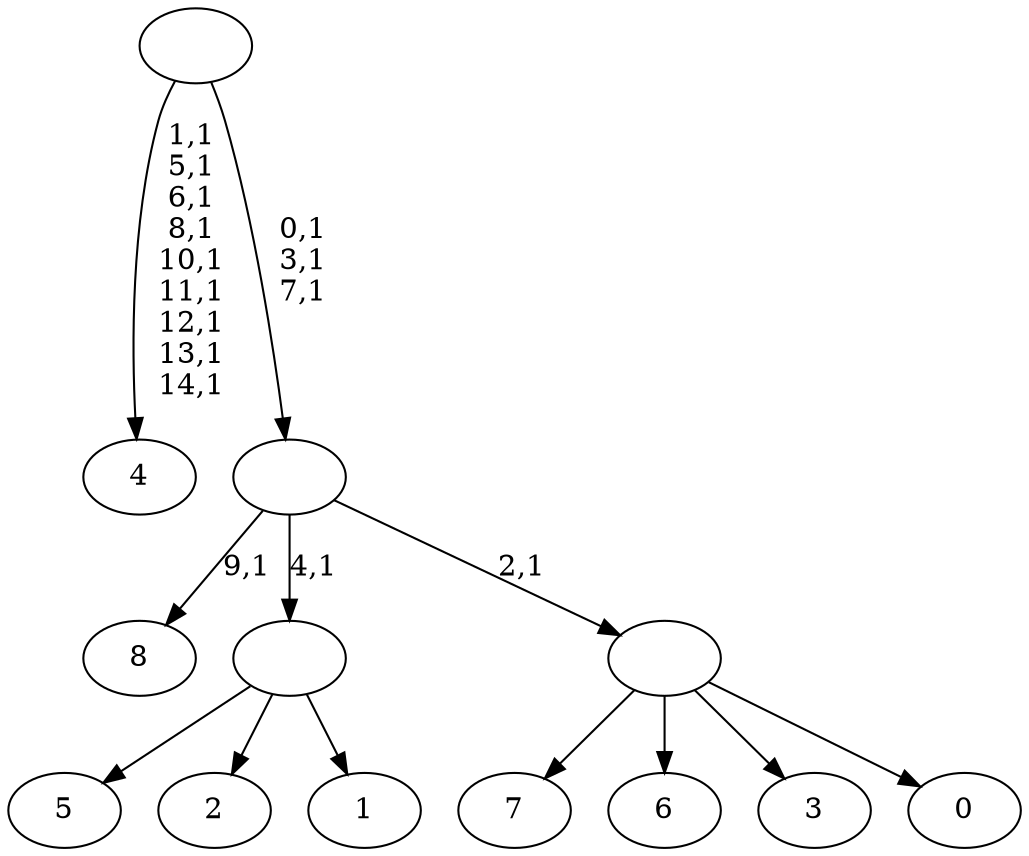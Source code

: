 digraph T {
	24 [label="8"]
	22 [label="7"]
	21 [label="6"]
	20 [label="5"]
	19 [label="4"]
	9 [label="3"]
	8 [label="2"]
	7 [label="1"]
	6 [label=""]
	5 [label="0"]
	4 [label=""]
	3 [label=""]
	0 [label=""]
	6 -> 20 [label=""]
	6 -> 8 [label=""]
	6 -> 7 [label=""]
	4 -> 22 [label=""]
	4 -> 21 [label=""]
	4 -> 9 [label=""]
	4 -> 5 [label=""]
	3 -> 24 [label="9,1"]
	3 -> 6 [label="4,1"]
	3 -> 4 [label="2,1"]
	0 -> 3 [label="0,1\n3,1\n7,1"]
	0 -> 19 [label="1,1\n5,1\n6,1\n8,1\n10,1\n11,1\n12,1\n13,1\n14,1"]
}
